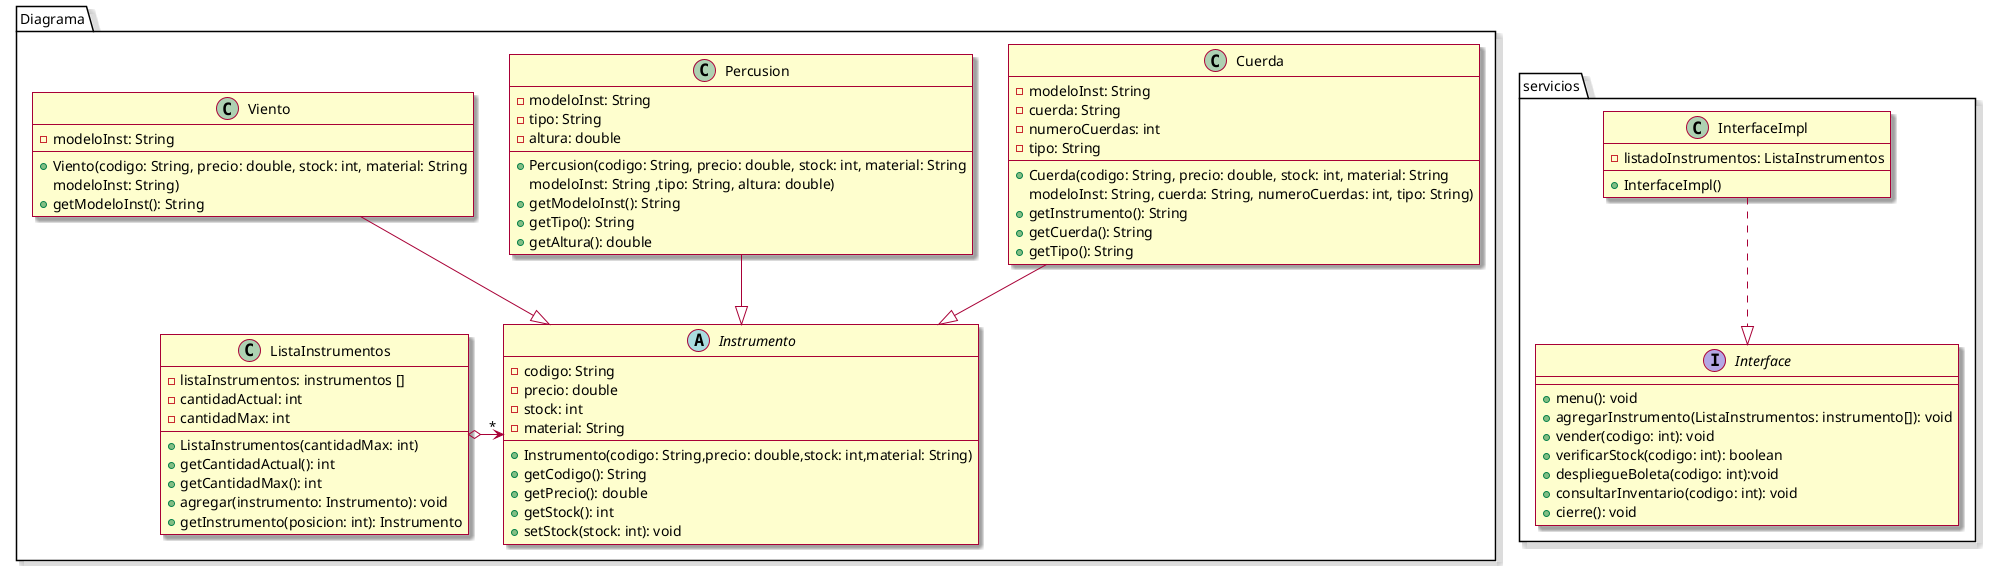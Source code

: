 @startuml
skin rose

package Diagrama {
    abstract class Instrumento {
        -codigo: String
        -precio: double
        -stock: int
        -material: String
        +Instrumento(codigo: String,precio: double,stock: int,material: String)
        +getCodigo(): String
        +getPrecio(): double
        +getStock(): int
        +setStock(stock: int): void
    }

    class Cuerda {
        -modeloInst: String
        -cuerda: String
        -numeroCuerdas: int
        -tipo: String
        +Cuerda(codigo: String, precio: double, stock: int, material: String
        modeloInst: String, cuerda: String, numeroCuerdas: int, tipo: String)
        +getInstrumento(): String
        +getCuerda(): String
        +getTipo(): String

    }
    Cuerda--|>Instrumento

    class Percusion {
        -modeloInst: String
        -tipo: String
        -altura: double
        +Percusion(codigo: String, precio: double, stock: int, material: String
        modeloInst: String ,tipo: String, altura: double)
        +getModeloInst(): String
        +getTipo(): String
        +getAltura(): double
    }
    Percusion--|>Instrumento

    class Viento {
        -modeloInst: String
        +Viento(codigo: String, precio: double, stock: int, material: String
        modeloInst: String)
        +getModeloInst(): String
    }
    Viento--|>Instrumento

    class ListaInstrumentos {
        -listaInstrumentos: instrumentos []
        -cantidadActual: int
        -cantidadMax: int
        +ListaInstrumentos(cantidadMax: int)
        +getCantidadActual(): int
        +getCantidadMax(): int
        +agregar(instrumento: Instrumento): void
        +getInstrumento(posicion: int): Instrumento
    }
    ListaInstrumentos o->"*" Instrumento
}

package servicios {

    interface Interface{
    +menu(): void
    +agregarInstrumento(ListaInstrumentos: instrumento[]): void
    +vender(codigo: int): void
    +verificarStock(codigo: int): boolean
    +despliegueBoleta(codigo: int):void
    +consultarInventario(codigo: int): void
    +cierre(): void
    }

    class InterfaceImpl{
        -listadoInstrumentos: ListaInstrumentos
        +InterfaceImpl()
    }
    InterfaceImpl..|> Interface
}

@enduml